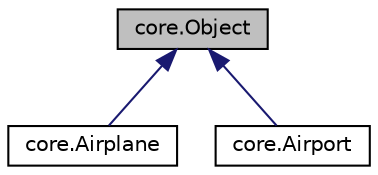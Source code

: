 digraph "core.Object"
{
  edge [fontname="Helvetica",fontsize="10",labelfontname="Helvetica",labelfontsize="10"];
  node [fontname="Helvetica",fontsize="10",shape=record];
  Node0 [label="core.Object",height=0.2,width=0.4,color="black", fillcolor="grey75", style="filled", fontcolor="black"];
  Node0 -> Node1 [dir="back",color="midnightblue",fontsize="10",style="solid"];
  Node1 [label="core.Airplane",height=0.2,width=0.4,color="black", fillcolor="white", style="filled",URL="$classcore_1_1_airplane.html"];
  Node0 -> Node2 [dir="back",color="midnightblue",fontsize="10",style="solid"];
  Node2 [label="core.Airport",height=0.2,width=0.4,color="black", fillcolor="white", style="filled",URL="$classcore_1_1_airport.html"];
}
